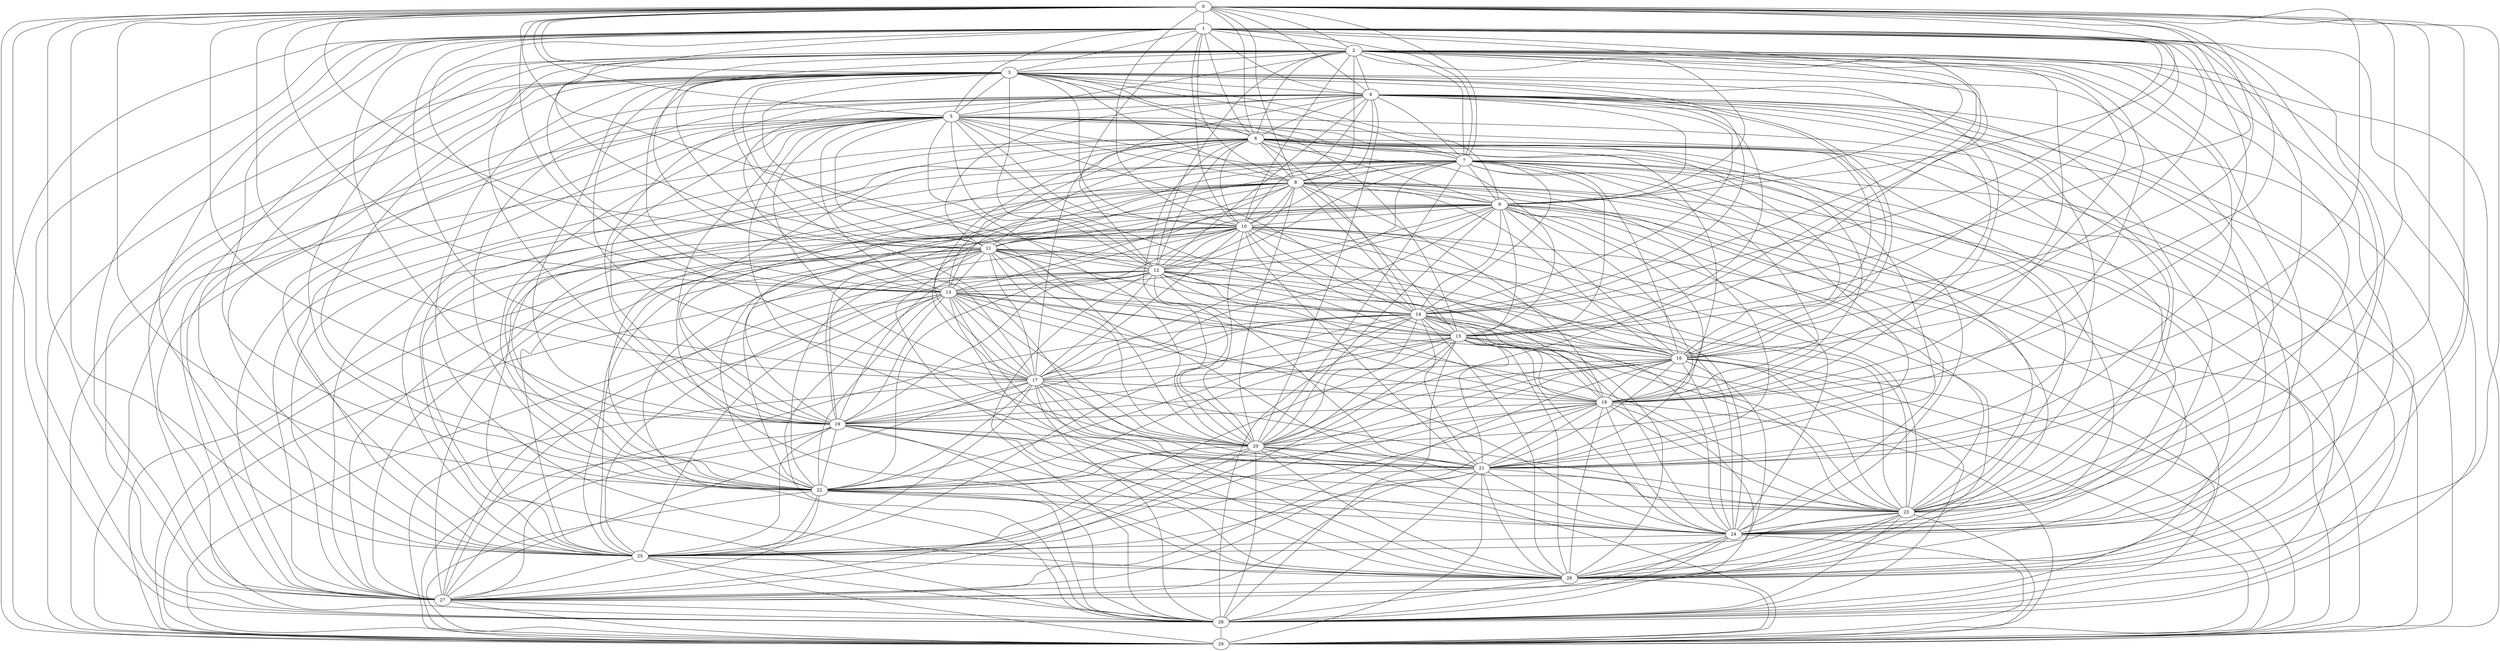 graph {
	0 [label=0]
	1 [label=1]
	2 [label=2]
	3 [label=3]
	4 [label=4]
	5 [label=5]
	6 [label=6]
	7 [label=7]
	8 [label=8]
	9 [label=9]
	10 [label=10]
	11 [label=11]
	12 [label=12]
	13 [label=13]
	14 [label=14]
	15 [label=15]
	16 [label=16]
	17 [label=17]
	18 [label=18]
	19 [label=19]
	20 [label=20]
	21 [label=21]
	22 [label=22]
	23 [label=23]
	24 [label=24]
	25 [label=25]
	26 [label=26]
	27 [label=27]
	28 [label=28]
	29 [label=29]
	0 -- 1
	0 -- 2
	0 -- 3
	0 -- 4
	0 -- 5
	0 -- 6
	0 -- 7
	0 -- 8
	0 -- 9
	0 -- 10
	0 -- 11
	0 -- 12
	0 -- 13
	0 -- 14
	0 -- 15
	0 -- 16
	0 -- 17
	0 -- 18
	0 -- 19
	0 -- 20
	0 -- 21
	0 -- 22
	0 -- 23
	0 -- 24
	0 -- 25
	0 -- 26
	0 -- 27
	0 -- 28
	0 -- 29
	1 -- 2
	1 -- 3
	1 -- 4
	1 -- 5
	1 -- 6
	1 -- 7
	1 -- 8
	1 -- 9
	1 -- 10
	1 -- 11
	1 -- 12
	1 -- 13
	1 -- 14
	1 -- 15
	1 -- 16
	1 -- 17
	1 -- 18
	1 -- 19
	1 -- 20
	1 -- 21
	1 -- 22
	1 -- 23
	1 -- 24
	1 -- 25
	1 -- 26
	1 -- 27
	1 -- 28
	1 -- 29
	2 -- 3
	2 -- 4
	2 -- 5
	2 -- 6
	2 -- 7
	2 -- 8
	2 -- 9
	2 -- 10
	2 -- 11
	2 -- 12
	2 -- 13
	2 -- 14
	2 -- 15
	2 -- 16
	2 -- 17
	2 -- 18
	2 -- 19
	2 -- 20
	2 -- 21
	2 -- 22
	2 -- 23
	2 -- 24
	2 -- 25
	2 -- 26
	2 -- 27
	2 -- 28
	2 -- 29
	3 -- 4
	3 -- 5
	3 -- 6
	3 -- 7
	3 -- 8
	3 -- 9
	3 -- 10
	3 -- 11
	3 -- 12
	3 -- 13
	3 -- 14
	3 -- 15
	3 -- 16
	3 -- 17
	3 -- 18
	3 -- 19
	3 -- 20
	3 -- 21
	3 -- 22
	3 -- 23
	3 -- 24
	3 -- 25
	3 -- 26
	3 -- 27
	3 -- 28
	3 -- 29
	4 -- 5
	4 -- 6
	4 -- 7
	4 -- 8
	4 -- 9
	4 -- 10
	4 -- 11
	4 -- 12
	4 -- 13
	4 -- 14
	4 -- 15
	4 -- 16
	4 -- 17
	4 -- 18
	4 -- 19
	4 -- 20
	4 -- 21
	4 -- 22
	4 -- 23
	4 -- 24
	4 -- 25
	4 -- 26
	4 -- 27
	4 -- 28
	4 -- 29
	5 -- 6
	5 -- 7
	5 -- 8
	5 -- 9
	5 -- 10
	5 -- 11
	5 -- 12
	5 -- 13
	5 -- 14
	5 -- 15
	5 -- 16
	5 -- 17
	5 -- 18
	5 -- 19
	5 -- 20
	5 -- 21
	5 -- 22
	5 -- 23
	5 -- 24
	5 -- 25
	5 -- 26
	5 -- 27
	5 -- 28
	5 -- 29
	6 -- 7
	6 -- 8
	6 -- 9
	6 -- 10
	6 -- 11
	6 -- 12
	6 -- 13
	6 -- 14
	6 -- 15
	6 -- 16
	6 -- 17
	6 -- 18
	6 -- 19
	6 -- 20
	6 -- 21
	6 -- 22
	6 -- 23
	6 -- 24
	6 -- 25
	6 -- 26
	6 -- 27
	6 -- 28
	6 -- 29
	7 -- 8
	7 -- 9
	7 -- 10
	7 -- 11
	7 -- 12
	7 -- 13
	7 -- 14
	7 -- 15
	7 -- 16
	7 -- 17
	7 -- 18
	7 -- 19
	7 -- 20
	7 -- 21
	7 -- 22
	7 -- 23
	7 -- 24
	7 -- 25
	7 -- 26
	7 -- 27
	7 -- 28
	7 -- 29
	8 -- 9
	8 -- 10
	8 -- 11
	8 -- 12
	8 -- 13
	8 -- 14
	8 -- 15
	8 -- 16
	8 -- 17
	8 -- 18
	8 -- 19
	8 -- 20
	8 -- 21
	8 -- 22
	8 -- 23
	8 -- 24
	8 -- 25
	8 -- 26
	8 -- 27
	8 -- 28
	8 -- 29
	9 -- 10
	9 -- 11
	9 -- 12
	9 -- 13
	9 -- 14
	9 -- 15
	9 -- 16
	9 -- 17
	9 -- 18
	9 -- 19
	9 -- 20
	9 -- 21
	9 -- 22
	9 -- 23
	9 -- 24
	9 -- 25
	9 -- 26
	9 -- 27
	9 -- 28
	9 -- 29
	10 -- 11
	10 -- 12
	10 -- 13
	10 -- 14
	10 -- 15
	10 -- 16
	10 -- 17
	10 -- 18
	10 -- 19
	10 -- 20
	10 -- 21
	10 -- 22
	10 -- 23
	10 -- 24
	10 -- 25
	10 -- 26
	10 -- 27
	10 -- 28
	10 -- 29
	11 -- 12
	11 -- 13
	11 -- 14
	11 -- 15
	11 -- 16
	11 -- 17
	11 -- 18
	11 -- 19
	11 -- 20
	11 -- 21
	11 -- 22
	11 -- 23
	11 -- 24
	11 -- 25
	11 -- 26
	11 -- 27
	11 -- 28
	11 -- 29
	12 -- 13
	12 -- 14
	12 -- 15
	12 -- 16
	12 -- 17
	12 -- 18
	12 -- 19
	12 -- 20
	12 -- 21
	12 -- 22
	12 -- 23
	12 -- 24
	12 -- 25
	12 -- 26
	12 -- 27
	12 -- 28
	12 -- 29
	13 -- 14
	13 -- 15
	13 -- 16
	13 -- 17
	13 -- 18
	13 -- 19
	13 -- 20
	13 -- 21
	13 -- 22
	13 -- 23
	13 -- 24
	13 -- 25
	13 -- 26
	13 -- 27
	13 -- 28
	13 -- 29
	14 -- 15
	14 -- 16
	14 -- 17
	14 -- 18
	14 -- 19
	14 -- 20
	14 -- 21
	14 -- 22
	14 -- 23
	14 -- 24
	14 -- 25
	14 -- 26
	14 -- 27
	14 -- 28
	14 -- 29
	15 -- 16
	15 -- 17
	15 -- 18
	15 -- 19
	15 -- 20
	15 -- 21
	15 -- 22
	15 -- 23
	15 -- 24
	15 -- 25
	15 -- 26
	15 -- 27
	15 -- 28
	15 -- 29
	16 -- 17
	16 -- 18
	16 -- 19
	16 -- 20
	16 -- 21
	16 -- 22
	16 -- 23
	16 -- 24
	16 -- 25
	16 -- 26
	16 -- 27
	16 -- 28
	16 -- 29
	17 -- 18
	17 -- 19
	17 -- 20
	17 -- 21
	17 -- 22
	17 -- 23
	17 -- 24
	17 -- 25
	17 -- 26
	17 -- 27
	17 -- 28
	17 -- 29
	18 -- 19
	18 -- 20
	18 -- 21
	18 -- 22
	18 -- 23
	18 -- 24
	18 -- 25
	18 -- 26
	18 -- 27
	18 -- 28
	18 -- 29
	19 -- 20
	19 -- 21
	19 -- 22
	19 -- 23
	19 -- 24
	19 -- 25
	19 -- 26
	19 -- 27
	19 -- 28
	19 -- 29
	20 -- 21
	20 -- 22
	20 -- 23
	20 -- 24
	20 -- 25
	20 -- 26
	20 -- 27
	20 -- 28
	20 -- 29
	21 -- 22
	21 -- 23
	21 -- 24
	21 -- 25
	21 -- 26
	21 -- 27
	21 -- 28
	21 -- 29
	22 -- 23
	22 -- 24
	22 -- 25
	22 -- 26
	22 -- 27
	22 -- 28
	22 -- 29
	23 -- 24
	23 -- 25
	23 -- 26
	23 -- 27
	23 -- 28
	23 -- 29
	24 -- 25
	24 -- 26
	24 -- 27
	24 -- 28
	24 -- 29
	25 -- 26
	25 -- 27
	25 -- 28
	25 -- 29
	26 -- 27
	26 -- 28
	26 -- 29
	27 -- 28
	27 -- 29
	28 -- 29
}